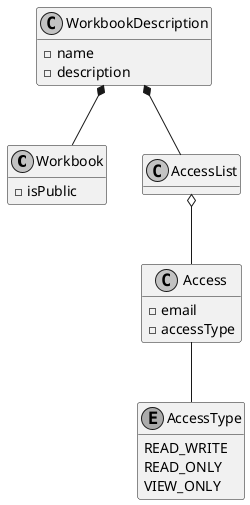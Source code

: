 @startuml workbook.png 
skinparam monochrome true 
skinparam packageStyle rect 
skinparam defaultFontName FG Virgil 
skinparam shadowing false 
 
hide empty methods 
 
class Workbook { 
    -isPublic
} 
class WorkbookDescription { 
    -name 
    -description
} 
class AccessList

class Access{
    -email
    -accessType
}
enum AccessType {
    READ_WRITE
    READ_ONLY
    VIEW_ONLY
}
WorkbookDescription *-- Workbook
WorkbookDescription *-- AccessList
AccessList o-- Access
Access -- AccessType
 
@enduml
